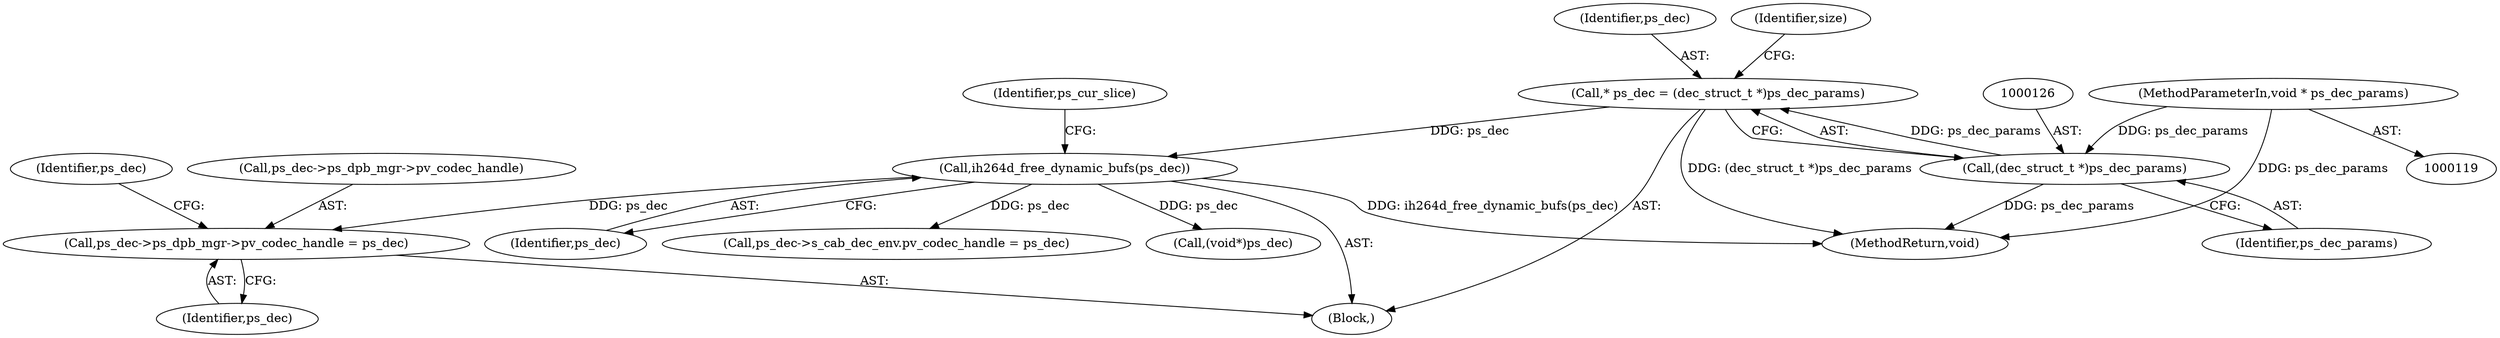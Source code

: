 digraph "0_Android_cc676ebd95247646e67907ccab150fb77a847335@pointer" {
"1000365" [label="(Call,ps_dec->ps_dpb_mgr->pv_codec_handle = ps_dec)"];
"1000265" [label="(Call,ih264d_free_dynamic_bufs(ps_dec))"];
"1000123" [label="(Call,* ps_dec = (dec_struct_t *)ps_dec_params)"];
"1000125" [label="(Call,(dec_struct_t *)ps_dec_params)"];
"1000120" [label="(MethodParameterIn,void * ps_dec_params)"];
"1000268" [label="(Identifier,ps_cur_slice)"];
"1000365" [label="(Call,ps_dec->ps_dpb_mgr->pv_codec_handle = ps_dec)"];
"1000375" [label="(Identifier,ps_dec)"];
"1000124" [label="(Identifier,ps_dec)"];
"1000133" [label="(Identifier,size)"];
"1000266" [label="(Identifier,ps_dec)"];
"1000125" [label="(Call,(dec_struct_t *)ps_dec_params)"];
"1000127" [label="(Identifier,ps_dec_params)"];
"1000265" [label="(Call,ih264d_free_dynamic_bufs(ps_dec))"];
"1000963" [label="(MethodReturn,void)"];
"1000120" [label="(MethodParameterIn,void * ps_dec_params)"];
"1000123" [label="(Call,* ps_dec = (dec_struct_t *)ps_dec_params)"];
"1000353" [label="(Call,ps_dec->s_cab_dec_env.pv_codec_handle = ps_dec)"];
"1000882" [label="(Call,(void*)ps_dec)"];
"1000121" [label="(Block,)"];
"1000366" [label="(Call,ps_dec->ps_dpb_mgr->pv_codec_handle)"];
"1000371" [label="(Identifier,ps_dec)"];
"1000365" -> "1000121"  [label="AST: "];
"1000365" -> "1000371"  [label="CFG: "];
"1000366" -> "1000365"  [label="AST: "];
"1000371" -> "1000365"  [label="AST: "];
"1000375" -> "1000365"  [label="CFG: "];
"1000265" -> "1000365"  [label="DDG: ps_dec"];
"1000265" -> "1000121"  [label="AST: "];
"1000265" -> "1000266"  [label="CFG: "];
"1000266" -> "1000265"  [label="AST: "];
"1000268" -> "1000265"  [label="CFG: "];
"1000265" -> "1000963"  [label="DDG: ih264d_free_dynamic_bufs(ps_dec)"];
"1000123" -> "1000265"  [label="DDG: ps_dec"];
"1000265" -> "1000353"  [label="DDG: ps_dec"];
"1000265" -> "1000882"  [label="DDG: ps_dec"];
"1000123" -> "1000121"  [label="AST: "];
"1000123" -> "1000125"  [label="CFG: "];
"1000124" -> "1000123"  [label="AST: "];
"1000125" -> "1000123"  [label="AST: "];
"1000133" -> "1000123"  [label="CFG: "];
"1000123" -> "1000963"  [label="DDG: (dec_struct_t *)ps_dec_params"];
"1000125" -> "1000123"  [label="DDG: ps_dec_params"];
"1000125" -> "1000127"  [label="CFG: "];
"1000126" -> "1000125"  [label="AST: "];
"1000127" -> "1000125"  [label="AST: "];
"1000125" -> "1000963"  [label="DDG: ps_dec_params"];
"1000120" -> "1000125"  [label="DDG: ps_dec_params"];
"1000120" -> "1000119"  [label="AST: "];
"1000120" -> "1000963"  [label="DDG: ps_dec_params"];
}
